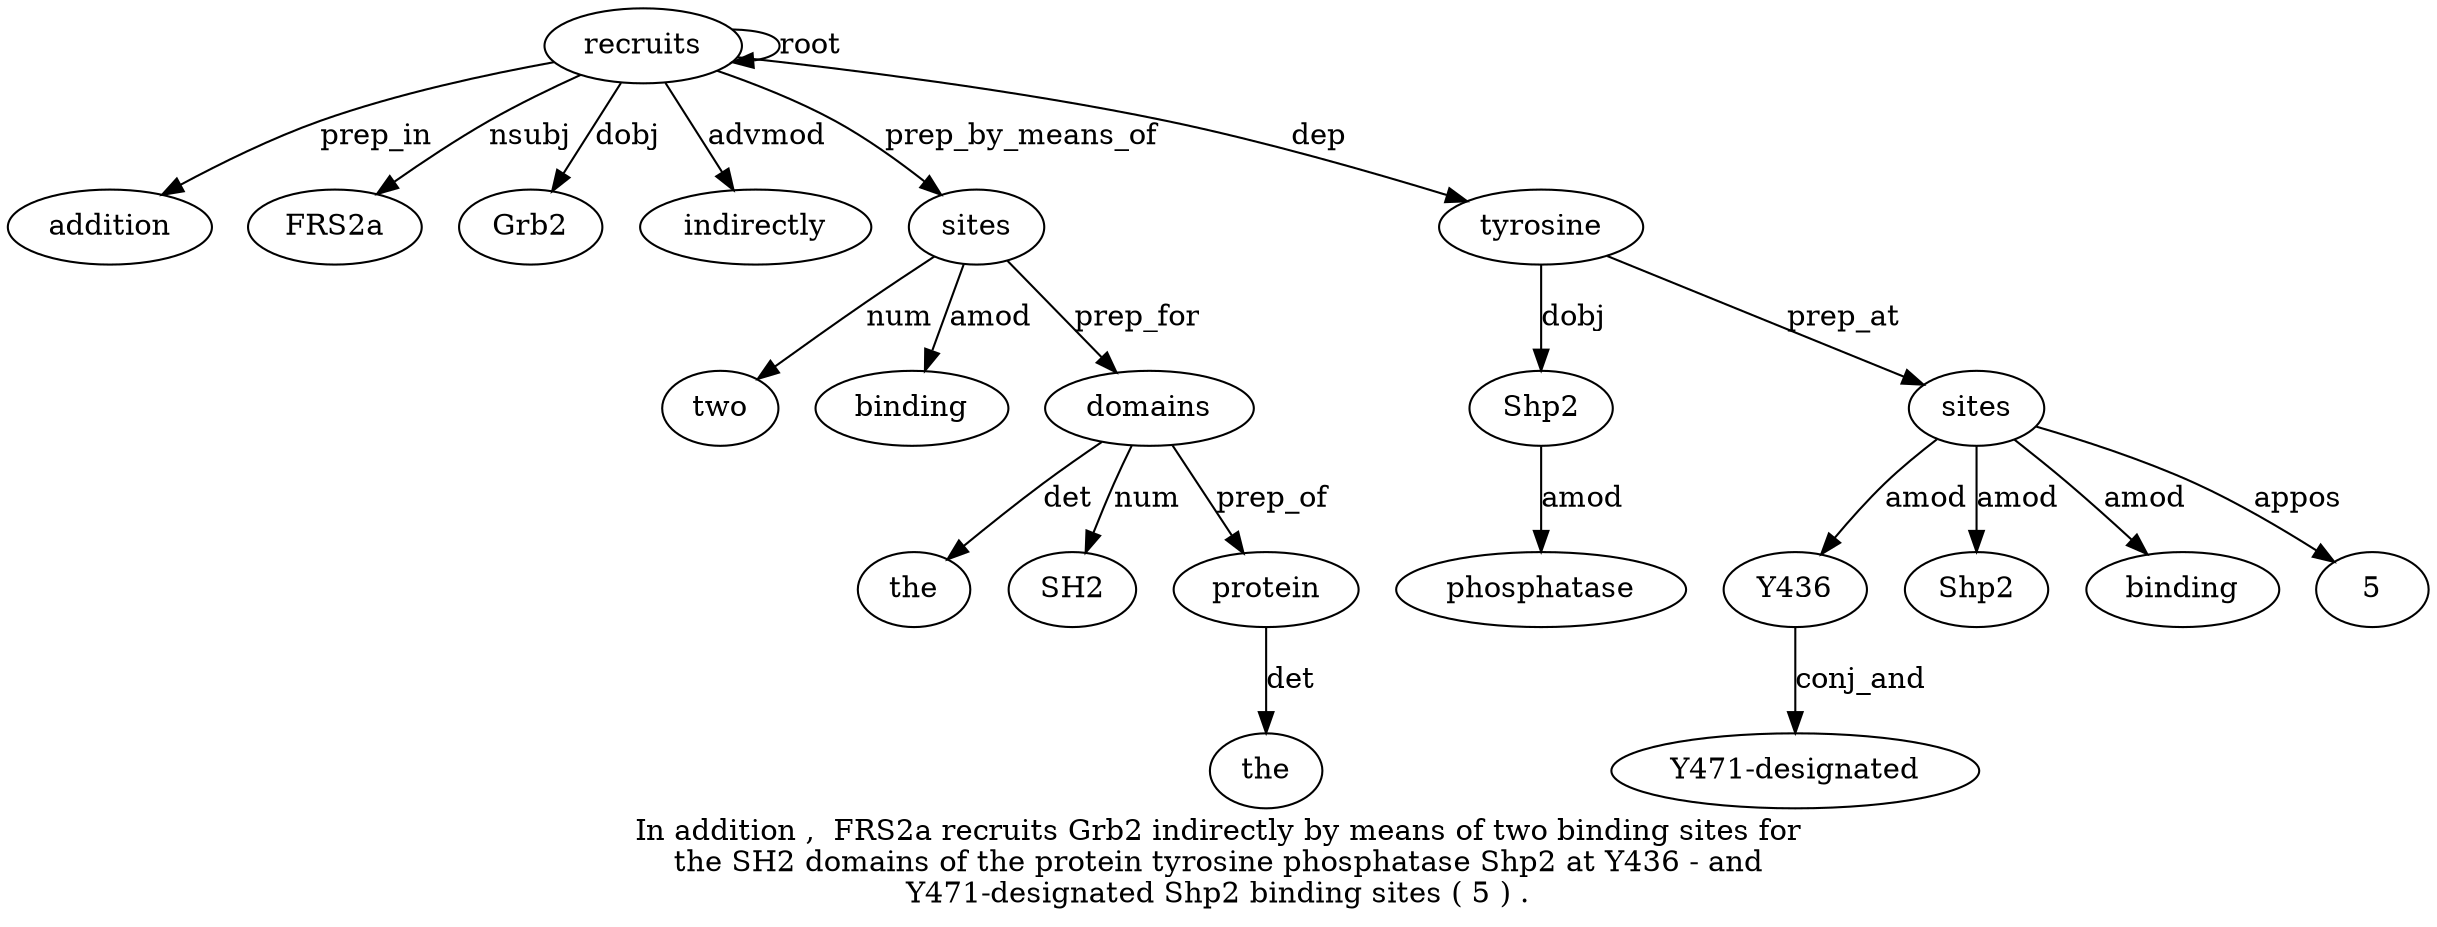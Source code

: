 digraph "In addition ,  FRS2a recruits Grb2 indirectly by means of two binding sites for the SH2 domains of the protein tyrosine phosphatase Shp2 at Y436 - and Y471-designated Shp2 binding sites ( 5 ) ." {
label="In addition ,  FRS2a recruits Grb2 indirectly by means of two binding sites for
the SH2 domains of the protein tyrosine phosphatase Shp2 at Y436 - and
Y471-designated Shp2 binding sites ( 5 ) .";
recruits5 [style=filled, fillcolor=white, label=recruits];
addition2 [style=filled, fillcolor=white, label=addition];
recruits5 -> addition2  [label=prep_in];
FRS2a4 [style=filled, fillcolor=white, label=FRS2a];
recruits5 -> FRS2a4  [label=nsubj];
recruits5 -> recruits5  [label=root];
Grb26 [style=filled, fillcolor=white, label=Grb2];
recruits5 -> Grb26  [label=dobj];
indirectly7 [style=filled, fillcolor=white, label=indirectly];
recruits5 -> indirectly7  [label=advmod];
sites13 [style=filled, fillcolor=white, label=sites];
two11 [style=filled, fillcolor=white, label=two];
sites13 -> two11  [label=num];
binding12 [style=filled, fillcolor=white, label=binding];
sites13 -> binding12  [label=amod];
recruits5 -> sites13  [label=prep_by_means_of];
domains17 [style=filled, fillcolor=white, label=domains];
the15 [style=filled, fillcolor=white, label=the];
domains17 -> the15  [label=det];
SH216 [style=filled, fillcolor=white, label=SH2];
domains17 -> SH216  [label=num];
sites13 -> domains17  [label=prep_for];
protein20 [style=filled, fillcolor=white, label=protein];
the19 [style=filled, fillcolor=white, label=the];
protein20 -> the19  [label=det];
domains17 -> protein20  [label=prep_of];
tyrosine21 [style=filled, fillcolor=white, label=tyrosine];
recruits5 -> tyrosine21  [label=dep];
Shp223 [style=filled, fillcolor=white, label=Shp2];
phosphatase22 [style=filled, fillcolor=white, label=phosphatase];
Shp223 -> phosphatase22  [label=amod];
tyrosine21 -> Shp223  [label=dobj];
sites31 [style=filled, fillcolor=white, label=sites];
Y43625 [style=filled, fillcolor=white, label=Y436];
sites31 -> Y43625  [label=amod];
"Y471-designated28" [style=filled, fillcolor=white, label="Y471-designated"];
Y43625 -> "Y471-designated28"  [label=conj_and];
Shp229 [style=filled, fillcolor=white, label=Shp2];
sites31 -> Shp229  [label=amod];
binding30 [style=filled, fillcolor=white, label=binding];
sites31 -> binding30  [label=amod];
tyrosine21 -> sites31  [label=prep_at];
533 [style=filled, fillcolor=white, label=5];
sites31 -> 533  [label=appos];
}
